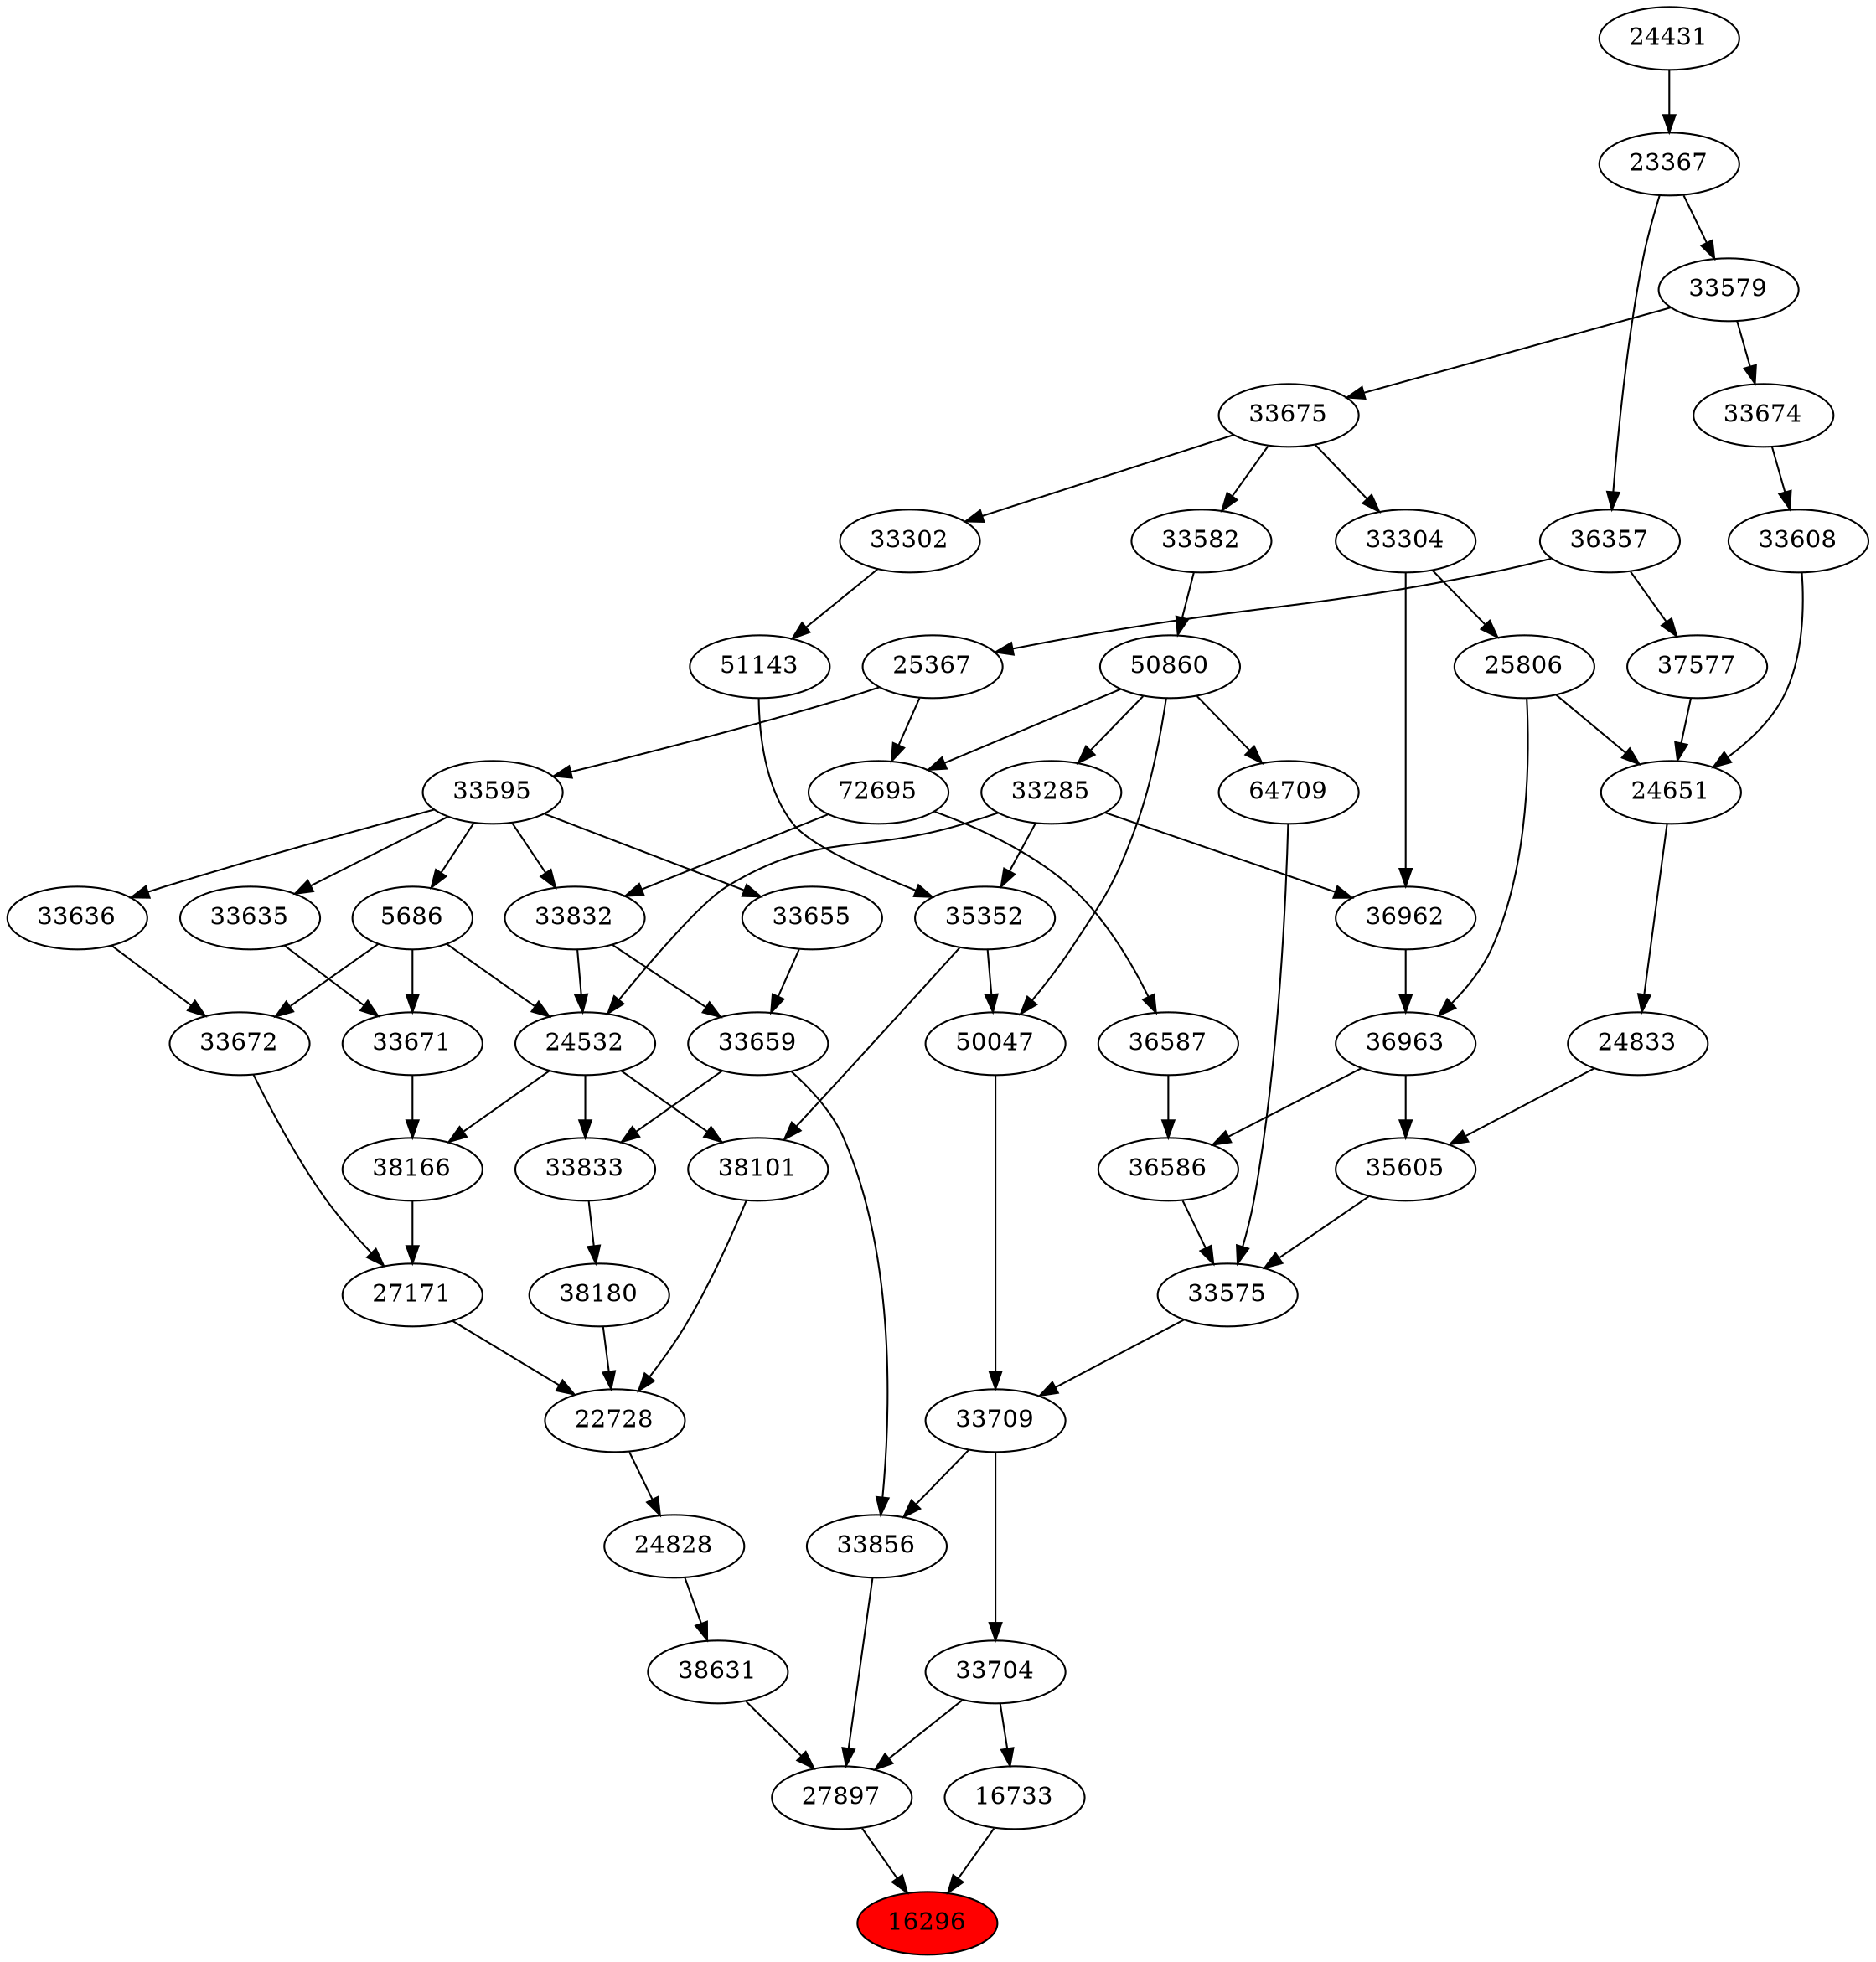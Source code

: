 strict digraph{ 
16296 [label="16296" fillcolor=red style=filled]
27897 -> 16296
16733 -> 16296
27897 [label="27897"]
33704 -> 27897
38631 -> 27897
33856 -> 27897
16733 [label="16733"]
33704 -> 16733
33704 [label="33704"]
33709 -> 33704
38631 [label="38631"]
24828 -> 38631
33856 [label="33856"]
33659 -> 33856
33709 -> 33856
33709 [label="33709"]
50047 -> 33709
33575 -> 33709
24828 [label="24828"]
22728 -> 24828
33659 [label="33659"]
33655 -> 33659
33832 -> 33659
50047 [label="50047"]
35352 -> 50047
50860 -> 50047
33575 [label="33575"]
36586 -> 33575
35605 -> 33575
64709 -> 33575
22728 [label="22728"]
27171 -> 22728
38101 -> 22728
38180 -> 22728
33655 [label="33655"]
33595 -> 33655
33832 [label="33832"]
72695 -> 33832
33595 -> 33832
35352 [label="35352"]
33285 -> 35352
51143 -> 35352
50860 [label="50860"]
33582 -> 50860
36586 [label="36586"]
36587 -> 36586
36963 -> 36586
35605 [label="35605"]
24833 -> 35605
36963 -> 35605
64709 [label="64709"]
50860 -> 64709
27171 [label="27171"]
33672 -> 27171
38166 -> 27171
38101 [label="38101"]
24532 -> 38101
35352 -> 38101
38180 [label="38180"]
33833 -> 38180
33595 [label="33595"]
25367 -> 33595
72695 [label="72695"]
50860 -> 72695
25367 -> 72695
33285 [label="33285"]
50860 -> 33285
51143 [label="51143"]
33302 -> 51143
33582 [label="33582"]
33675 -> 33582
36587 [label="36587"]
72695 -> 36587
36963 [label="36963"]
36962 -> 36963
25806 -> 36963
24833 [label="24833"]
24651 -> 24833
33672 [label="33672"]
33636 -> 33672
5686 -> 33672
38166 [label="38166"]
24532 -> 38166
33671 -> 38166
24532 [label="24532"]
33285 -> 24532
5686 -> 24532
33832 -> 24532
33833 [label="33833"]
33659 -> 33833
24532 -> 33833
25367 [label="25367"]
36357 -> 25367
33302 [label="33302"]
33675 -> 33302
33675 [label="33675"]
33579 -> 33675
36962 [label="36962"]
33285 -> 36962
33304 -> 36962
25806 [label="25806"]
33304 -> 25806
24651 [label="24651"]
25806 -> 24651
33608 -> 24651
37577 -> 24651
33636 [label="33636"]
33595 -> 33636
5686 [label="5686"]
33595 -> 5686
33671 [label="33671"]
5686 -> 33671
33635 -> 33671
36357 [label="36357"]
23367 -> 36357
33579 [label="33579"]
23367 -> 33579
33304 [label="33304"]
33675 -> 33304
33608 [label="33608"]
33674 -> 33608
37577 [label="37577"]
36357 -> 37577
33635 [label="33635"]
33595 -> 33635
23367 [label="23367"]
24431 -> 23367
33674 [label="33674"]
33579 -> 33674
24431 [label="24431"]
}